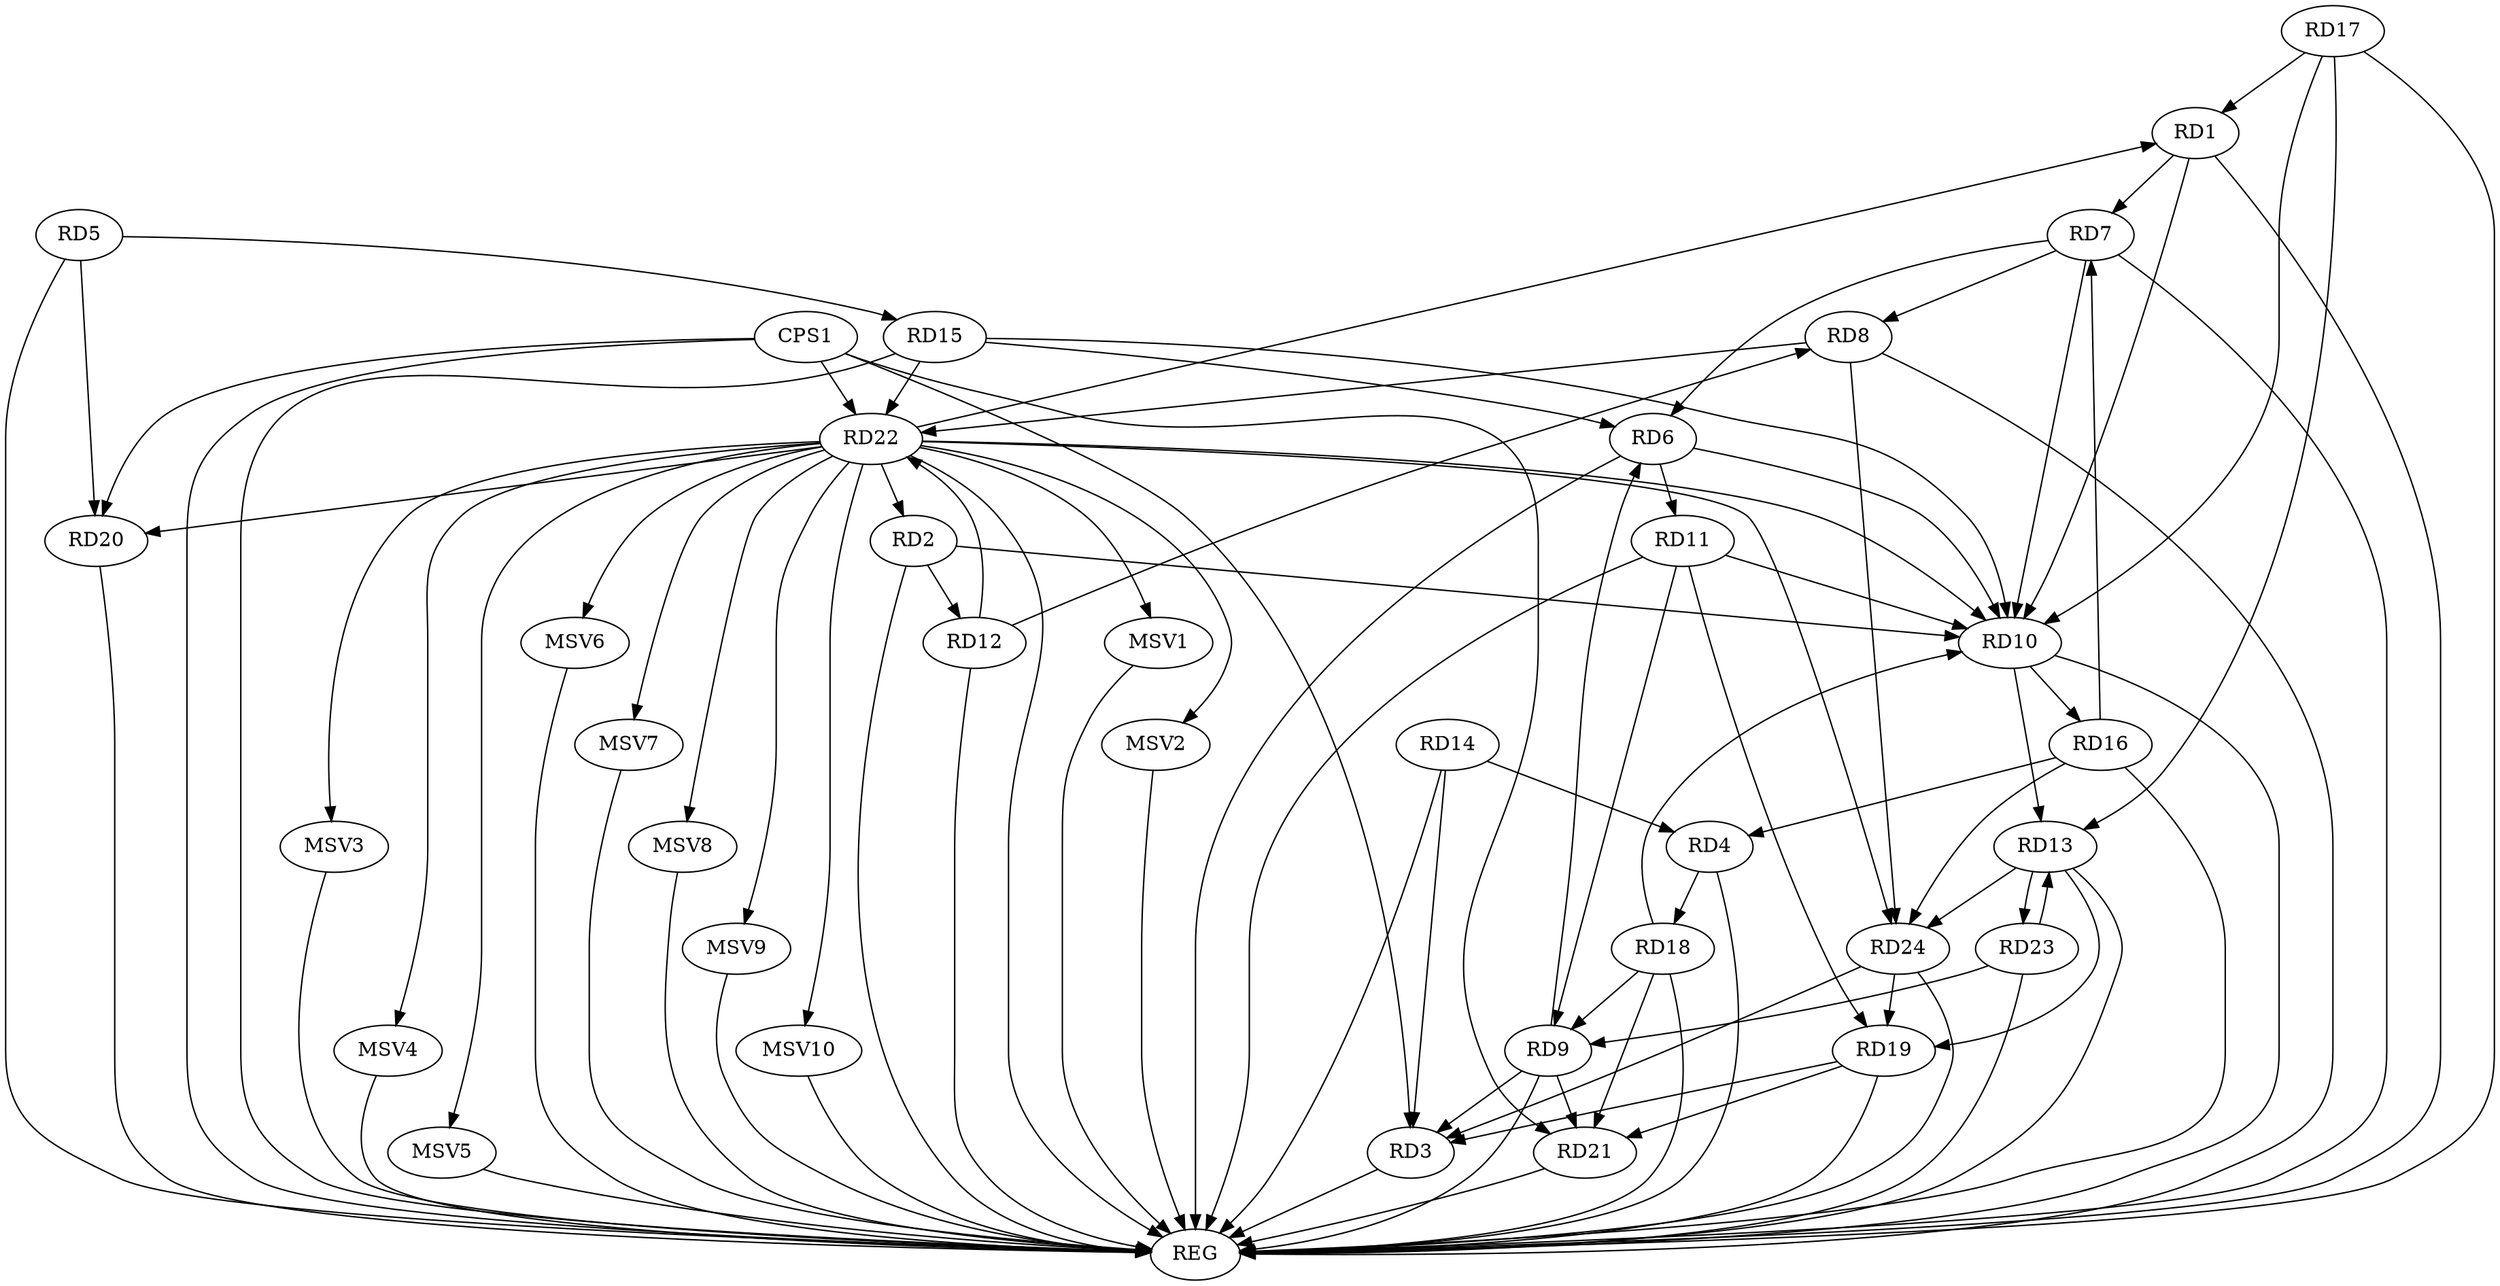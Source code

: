 strict digraph G {
  RD1 [ label="RD1" ];
  RD2 [ label="RD2" ];
  RD3 [ label="RD3" ];
  RD4 [ label="RD4" ];
  RD5 [ label="RD5" ];
  RD6 [ label="RD6" ];
  RD7 [ label="RD7" ];
  RD8 [ label="RD8" ];
  RD9 [ label="RD9" ];
  RD10 [ label="RD10" ];
  RD11 [ label="RD11" ];
  RD12 [ label="RD12" ];
  RD13 [ label="RD13" ];
  RD14 [ label="RD14" ];
  RD15 [ label="RD15" ];
  RD16 [ label="RD16" ];
  RD17 [ label="RD17" ];
  RD18 [ label="RD18" ];
  RD19 [ label="RD19" ];
  RD20 [ label="RD20" ];
  RD21 [ label="RD21" ];
  RD22 [ label="RD22" ];
  RD23 [ label="RD23" ];
  RD24 [ label="RD24" ];
  CPS1 [ label="CPS1" ];
  REG [ label="REG" ];
  MSV1 [ label="MSV1" ];
  MSV2 [ label="MSV2" ];
  MSV3 [ label="MSV3" ];
  MSV4 [ label="MSV4" ];
  MSV5 [ label="MSV5" ];
  MSV6 [ label="MSV6" ];
  MSV7 [ label="MSV7" ];
  MSV8 [ label="MSV8" ];
  MSV9 [ label="MSV9" ];
  MSV10 [ label="MSV10" ];
  RD1 -> RD7;
  RD1 -> RD10;
  RD17 -> RD1;
  RD22 -> RD1;
  RD2 -> RD10;
  RD2 -> RD12;
  RD22 -> RD2;
  RD9 -> RD3;
  RD14 -> RD3;
  RD19 -> RD3;
  RD24 -> RD3;
  RD14 -> RD4;
  RD16 -> RD4;
  RD4 -> RD18;
  RD5 -> RD15;
  RD5 -> RD20;
  RD7 -> RD6;
  RD9 -> RD6;
  RD6 -> RD10;
  RD6 -> RD11;
  RD15 -> RD6;
  RD7 -> RD8;
  RD7 -> RD10;
  RD16 -> RD7;
  RD12 -> RD8;
  RD8 -> RD22;
  RD8 -> RD24;
  RD11 -> RD9;
  RD18 -> RD9;
  RD9 -> RD21;
  RD23 -> RD9;
  RD11 -> RD10;
  RD10 -> RD13;
  RD15 -> RD10;
  RD10 -> RD16;
  RD17 -> RD10;
  RD18 -> RD10;
  RD22 -> RD10;
  RD11 -> RD19;
  RD12 -> RD22;
  RD17 -> RD13;
  RD13 -> RD19;
  RD13 -> RD23;
  RD23 -> RD13;
  RD13 -> RD24;
  RD15 -> RD22;
  RD16 -> RD24;
  RD18 -> RD21;
  RD19 -> RD21;
  RD24 -> RD19;
  RD22 -> RD20;
  RD22 -> RD24;
  CPS1 -> RD3;
  CPS1 -> RD20;
  CPS1 -> RD21;
  CPS1 -> RD22;
  RD1 -> REG;
  RD2 -> REG;
  RD3 -> REG;
  RD4 -> REG;
  RD5 -> REG;
  RD6 -> REG;
  RD7 -> REG;
  RD8 -> REG;
  RD9 -> REG;
  RD10 -> REG;
  RD11 -> REG;
  RD12 -> REG;
  RD13 -> REG;
  RD14 -> REG;
  RD15 -> REG;
  RD16 -> REG;
  RD17 -> REG;
  RD18 -> REG;
  RD19 -> REG;
  RD20 -> REG;
  RD21 -> REG;
  RD22 -> REG;
  RD23 -> REG;
  RD24 -> REG;
  CPS1 -> REG;
  RD22 -> MSV1;
  RD22 -> MSV2;
  MSV1 -> REG;
  MSV2 -> REG;
  RD22 -> MSV3;
  MSV3 -> REG;
  RD22 -> MSV4;
  RD22 -> MSV5;
  MSV4 -> REG;
  MSV5 -> REG;
  RD22 -> MSV6;
  MSV6 -> REG;
  RD22 -> MSV7;
  MSV7 -> REG;
  RD22 -> MSV8;
  RD22 -> MSV9;
  MSV8 -> REG;
  MSV9 -> REG;
  RD22 -> MSV10;
  MSV10 -> REG;
}
